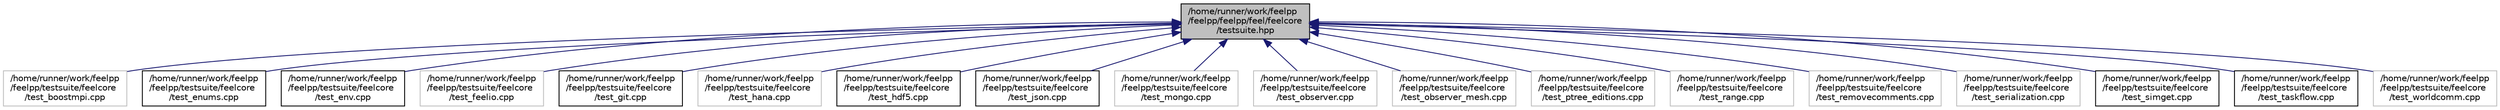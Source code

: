 digraph "/home/runner/work/feelpp/feelpp/feelpp/feel/feelcore/testsuite.hpp"
{
 // LATEX_PDF_SIZE
  edge [fontname="Helvetica",fontsize="10",labelfontname="Helvetica",labelfontsize="10"];
  node [fontname="Helvetica",fontsize="10",shape=record];
  Node1 [label="/home/runner/work/feelpp\l/feelpp/feelpp/feel/feelcore\l/testsuite.hpp",height=0.2,width=0.4,color="black", fillcolor="grey75", style="filled", fontcolor="black",tooltip=" "];
  Node1 -> Node2 [dir="back",color="midnightblue",fontsize="10",style="solid",fontname="Helvetica"];
  Node2 [label="/home/runner/work/feelpp\l/feelpp/testsuite/feelcore\l/test_boostmpi.cpp",height=0.2,width=0.4,color="grey75", fillcolor="white", style="filled",tooltip=" "];
  Node1 -> Node3 [dir="back",color="midnightblue",fontsize="10",style="solid",fontname="Helvetica"];
  Node3 [label="/home/runner/work/feelpp\l/feelpp/testsuite/feelcore\l/test_enums.cpp",height=0.2,width=0.4,color="black", fillcolor="white", style="filled",URL="$test__enums_8cpp.html",tooltip="-*- mode: c++; coding: utf-8; tab-width: 4; indent-tabs-mode: nil; c-basic-offset: 4; show-trailing-w..."];
  Node1 -> Node4 [dir="back",color="midnightblue",fontsize="10",style="solid",fontname="Helvetica"];
  Node4 [label="/home/runner/work/feelpp\l/feelpp/testsuite/feelcore\l/test_env.cpp",height=0.2,width=0.4,color="black", fillcolor="white", style="filled",URL="$test__env_8cpp.html",tooltip=" "];
  Node1 -> Node5 [dir="back",color="midnightblue",fontsize="10",style="solid",fontname="Helvetica"];
  Node5 [label="/home/runner/work/feelpp\l/feelpp/testsuite/feelcore\l/test_feelio.cpp",height=0.2,width=0.4,color="grey75", fillcolor="white", style="filled",tooltip=" "];
  Node1 -> Node6 [dir="back",color="midnightblue",fontsize="10",style="solid",fontname="Helvetica"];
  Node6 [label="/home/runner/work/feelpp\l/feelpp/testsuite/feelcore\l/test_git.cpp",height=0.2,width=0.4,color="black", fillcolor="white", style="filled",URL="$test__git_8cpp.html",tooltip=" "];
  Node1 -> Node7 [dir="back",color="midnightblue",fontsize="10",style="solid",fontname="Helvetica"];
  Node7 [label="/home/runner/work/feelpp\l/feelpp/testsuite/feelcore\l/test_hana.cpp",height=0.2,width=0.4,color="grey75", fillcolor="white", style="filled",tooltip=" "];
  Node1 -> Node8 [dir="back",color="midnightblue",fontsize="10",style="solid",fontname="Helvetica"];
  Node8 [label="/home/runner/work/feelpp\l/feelpp/testsuite/feelcore\l/test_hdf5.cpp",height=0.2,width=0.4,color="black", fillcolor="white", style="filled",URL="$test__hdf5_8cpp.html",tooltip=" "];
  Node1 -> Node9 [dir="back",color="midnightblue",fontsize="10",style="solid",fontname="Helvetica"];
  Node9 [label="/home/runner/work/feelpp\l/feelpp/testsuite/feelcore\l/test_json.cpp",height=0.2,width=0.4,color="black", fillcolor="white", style="filled",URL="$test__json_8cpp.html",tooltip=" "];
  Node1 -> Node10 [dir="back",color="midnightblue",fontsize="10",style="solid",fontname="Helvetica"];
  Node10 [label="/home/runner/work/feelpp\l/feelpp/testsuite/feelcore\l/test_mongo.cpp",height=0.2,width=0.4,color="grey75", fillcolor="white", style="filled",tooltip=" "];
  Node1 -> Node11 [dir="back",color="midnightblue",fontsize="10",style="solid",fontname="Helvetica"];
  Node11 [label="/home/runner/work/feelpp\l/feelpp/testsuite/feelcore\l/test_observer.cpp",height=0.2,width=0.4,color="grey75", fillcolor="white", style="filled",tooltip=" "];
  Node1 -> Node12 [dir="back",color="midnightblue",fontsize="10",style="solid",fontname="Helvetica"];
  Node12 [label="/home/runner/work/feelpp\l/feelpp/testsuite/feelcore\l/test_observer_mesh.cpp",height=0.2,width=0.4,color="grey75", fillcolor="white", style="filled",tooltip=" "];
  Node1 -> Node13 [dir="back",color="midnightblue",fontsize="10",style="solid",fontname="Helvetica"];
  Node13 [label="/home/runner/work/feelpp\l/feelpp/testsuite/feelcore\l/test_ptree_editions.cpp",height=0.2,width=0.4,color="grey75", fillcolor="white", style="filled",tooltip=" "];
  Node1 -> Node14 [dir="back",color="midnightblue",fontsize="10",style="solid",fontname="Helvetica"];
  Node14 [label="/home/runner/work/feelpp\l/feelpp/testsuite/feelcore\l/test_range.cpp",height=0.2,width=0.4,color="grey75", fillcolor="white", style="filled",tooltip=" "];
  Node1 -> Node15 [dir="back",color="midnightblue",fontsize="10",style="solid",fontname="Helvetica"];
  Node15 [label="/home/runner/work/feelpp\l/feelpp/testsuite/feelcore\l/test_removecomments.cpp",height=0.2,width=0.4,color="grey75", fillcolor="white", style="filled",tooltip=" "];
  Node1 -> Node16 [dir="back",color="midnightblue",fontsize="10",style="solid",fontname="Helvetica"];
  Node16 [label="/home/runner/work/feelpp\l/feelpp/testsuite/feelcore\l/test_serialization.cpp",height=0.2,width=0.4,color="grey75", fillcolor="white", style="filled",tooltip=" "];
  Node1 -> Node17 [dir="back",color="midnightblue",fontsize="10",style="solid",fontname="Helvetica"];
  Node17 [label="/home/runner/work/feelpp\l/feelpp/testsuite/feelcore\l/test_simget.cpp",height=0.2,width=0.4,color="black", fillcolor="white", style="filled",URL="$test__simget_8cpp.html",tooltip=" "];
  Node1 -> Node18 [dir="back",color="midnightblue",fontsize="10",style="solid",fontname="Helvetica"];
  Node18 [label="/home/runner/work/feelpp\l/feelpp/testsuite/feelcore\l/test_taskflow.cpp",height=0.2,width=0.4,color="black", fillcolor="white", style="filled",URL="$test__taskflow_8cpp.html",tooltip=" "];
  Node1 -> Node19 [dir="back",color="midnightblue",fontsize="10",style="solid",fontname="Helvetica"];
  Node19 [label="/home/runner/work/feelpp\l/feelpp/testsuite/feelcore\l/test_worldcomm.cpp",height=0.2,width=0.4,color="grey75", fillcolor="white", style="filled",tooltip=" "];
}
